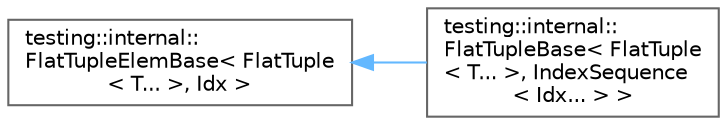 digraph "Graphical Class Hierarchy"
{
 // LATEX_PDF_SIZE
  bgcolor="transparent";
  edge [fontname=Helvetica,fontsize=10,labelfontname=Helvetica,labelfontsize=10];
  node [fontname=Helvetica,fontsize=10,shape=box,height=0.2,width=0.4];
  rankdir="LR";
  Node0 [id="Node000000",label="testing::internal::\lFlatTupleElemBase\< FlatTuple\l\< T... \>, Idx \>",height=0.2,width=0.4,color="grey40", fillcolor="white", style="filled",URL="$structtesting_1_1internal_1_1_flat_tuple_elem_base.html",tooltip=" "];
  Node0 -> Node1 [id="edge197_Node000000_Node000001",dir="back",color="steelblue1",style="solid",tooltip=" "];
  Node1 [id="Node000001",label="testing::internal::\lFlatTupleBase\< FlatTuple\l\< T... \>, IndexSequence\l\< Idx... \> \>",height=0.2,width=0.4,color="grey40", fillcolor="white", style="filled",URL="$structtesting_1_1internal_1_1_flat_tuple_base_3_01_flat_tuple_3_01_t_8_8_8_01_4_00_01_index_sequence_3_01_idx_8_8_8_01_4_01_4.html",tooltip=" "];
}
